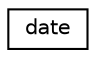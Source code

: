 digraph "Gráfico de Hierarquia de Classes"
{
  edge [fontname="Helvetica",fontsize="10",labelfontname="Helvetica",labelfontsize="10"];
  node [fontname="Helvetica",fontsize="10",shape=record];
  rankdir="LR";
  Node0 [label="date",height=0.2,width=0.4,color="black", fillcolor="white", style="filled",URL="$classdate.html"];
}
